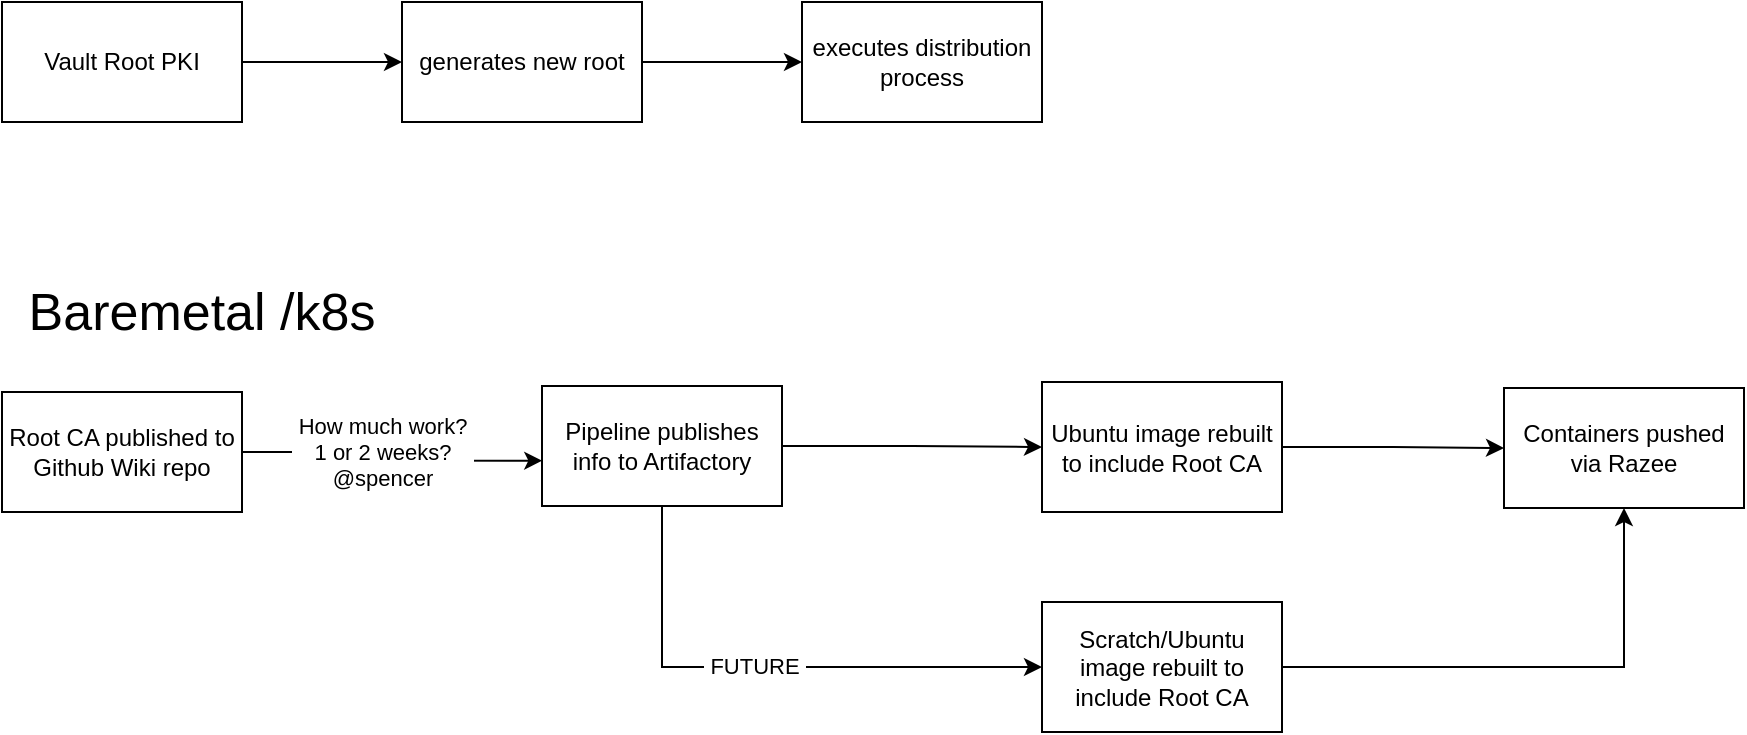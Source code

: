 <mxfile version="21.2.8" type="device">
  <diagram name="Page-1" id="MDxAw-oNKGZ40Wkf6vaY">
    <mxGraphModel dx="1401" dy="1154" grid="1" gridSize="10" guides="1" tooltips="1" connect="1" arrows="1" fold="1" page="1" pageScale="1" pageWidth="1100" pageHeight="850" math="0" shadow="0">
      <root>
        <mxCell id="0" />
        <mxCell id="1" parent="0" />
        <mxCell id="IxAwCNW4t3QejC4aEVo8-3" value="" style="edgeStyle=orthogonalEdgeStyle;rounded=0;orthogonalLoop=1;jettySize=auto;html=1;" edge="1" parent="1" source="IxAwCNW4t3QejC4aEVo8-1" target="IxAwCNW4t3QejC4aEVo8-2">
          <mxGeometry relative="1" as="geometry" />
        </mxCell>
        <mxCell id="IxAwCNW4t3QejC4aEVo8-1" value="Vault Root PKI" style="rounded=0;whiteSpace=wrap;html=1;" vertex="1" parent="1">
          <mxGeometry x="20" y="130" width="120" height="60" as="geometry" />
        </mxCell>
        <mxCell id="IxAwCNW4t3QejC4aEVo8-5" value="" style="edgeStyle=orthogonalEdgeStyle;rounded=0;orthogonalLoop=1;jettySize=auto;html=1;" edge="1" parent="1" source="IxAwCNW4t3QejC4aEVo8-2" target="IxAwCNW4t3QejC4aEVo8-4">
          <mxGeometry relative="1" as="geometry" />
        </mxCell>
        <mxCell id="IxAwCNW4t3QejC4aEVo8-2" value="generates new root" style="rounded=0;whiteSpace=wrap;html=1;" vertex="1" parent="1">
          <mxGeometry x="220" y="130" width="120" height="60" as="geometry" />
        </mxCell>
        <mxCell id="IxAwCNW4t3QejC4aEVo8-4" value="executes distribution process" style="rounded=0;whiteSpace=wrap;html=1;" vertex="1" parent="1">
          <mxGeometry x="420" y="130" width="120" height="60" as="geometry" />
        </mxCell>
        <mxCell id="IxAwCNW4t3QejC4aEVo8-25" style="edgeStyle=orthogonalEdgeStyle;rounded=0;orthogonalLoop=1;jettySize=auto;html=1;exitX=1;exitY=0.5;exitDx=0;exitDy=0;entryX=0.001;entryY=0.622;entryDx=0;entryDy=0;entryPerimeter=0;" edge="1" parent="1" source="IxAwCNW4t3QejC4aEVo8-13" target="IxAwCNW4t3QejC4aEVo8-16">
          <mxGeometry relative="1" as="geometry" />
        </mxCell>
        <mxCell id="IxAwCNW4t3QejC4aEVo8-27" value="&amp;nbsp;How much work?&amp;nbsp;&lt;br&gt;1 or 2 weeks?&lt;br&gt;@spencer" style="edgeLabel;html=1;align=center;verticalAlign=middle;resizable=0;points=[];" vertex="1" connectable="0" parent="IxAwCNW4t3QejC4aEVo8-25">
          <mxGeometry x="-0.224" y="-2" relative="1" as="geometry">
            <mxPoint x="10" y="-2" as="offset" />
          </mxGeometry>
        </mxCell>
        <mxCell id="IxAwCNW4t3QejC4aEVo8-13" value="Root CA published to Github Wiki repo" style="rounded=0;whiteSpace=wrap;html=1;" vertex="1" parent="1">
          <mxGeometry x="20" y="325" width="120" height="60" as="geometry" />
        </mxCell>
        <mxCell id="IxAwCNW4t3QejC4aEVo8-14" value="&lt;font style=&quot;font-size: 26px;&quot;&gt;Baremetal /k8s&lt;/font&gt;" style="text;html=1;strokeColor=none;fillColor=none;align=center;verticalAlign=middle;whiteSpace=wrap;rounded=0;" vertex="1" parent="1">
          <mxGeometry x="20" y="270" width="200" height="30" as="geometry" />
        </mxCell>
        <mxCell id="IxAwCNW4t3QejC4aEVo8-19" value="" style="edgeStyle=orthogonalEdgeStyle;rounded=0;orthogonalLoop=1;jettySize=auto;html=1;entryX=0;entryY=0.5;entryDx=0;entryDy=0;" edge="1" parent="1" source="IxAwCNW4t3QejC4aEVo8-16" target="IxAwCNW4t3QejC4aEVo8-18">
          <mxGeometry x="-0.004" relative="1" as="geometry">
            <mxPoint as="offset" />
          </mxGeometry>
        </mxCell>
        <mxCell id="IxAwCNW4t3QejC4aEVo8-16" value="Pipeline publishes info to Artifactory" style="rounded=0;whiteSpace=wrap;html=1;" vertex="1" parent="1">
          <mxGeometry x="290" y="322" width="120" height="60" as="geometry" />
        </mxCell>
        <mxCell id="IxAwCNW4t3QejC4aEVo8-22" style="edgeStyle=orthogonalEdgeStyle;rounded=0;orthogonalLoop=1;jettySize=auto;html=1;exitX=1;exitY=0.5;exitDx=0;exitDy=0;entryX=0;entryY=0.5;entryDx=0;entryDy=0;" edge="1" parent="1" source="IxAwCNW4t3QejC4aEVo8-18" target="IxAwCNW4t3QejC4aEVo8-20">
          <mxGeometry relative="1" as="geometry" />
        </mxCell>
        <mxCell id="IxAwCNW4t3QejC4aEVo8-18" value="Ubuntu image rebuilt to include Root CA" style="rounded=0;whiteSpace=wrap;html=1;" vertex="1" parent="1">
          <mxGeometry x="540" y="320" width="120" height="65" as="geometry" />
        </mxCell>
        <mxCell id="IxAwCNW4t3QejC4aEVo8-20" value="Containers pushed via Razee" style="rounded=0;whiteSpace=wrap;html=1;" vertex="1" parent="1">
          <mxGeometry x="771" y="323" width="120" height="60" as="geometry" />
        </mxCell>
        <mxCell id="IxAwCNW4t3QejC4aEVo8-29" style="edgeStyle=orthogonalEdgeStyle;rounded=0;orthogonalLoop=1;jettySize=auto;html=1;exitX=0;exitY=0.5;exitDx=0;exitDy=0;entryX=0.5;entryY=1;entryDx=0;entryDy=0;endArrow=none;endFill=0;startArrow=classic;startFill=1;" edge="1" parent="1" source="IxAwCNW4t3QejC4aEVo8-28" target="IxAwCNW4t3QejC4aEVo8-16">
          <mxGeometry relative="1" as="geometry" />
        </mxCell>
        <mxCell id="IxAwCNW4t3QejC4aEVo8-30" value="&amp;nbsp;FUTURE&amp;nbsp;" style="edgeLabel;html=1;align=center;verticalAlign=middle;resizable=0;points=[];" vertex="1" connectable="0" parent="IxAwCNW4t3QejC4aEVo8-29">
          <mxGeometry x="0.064" y="-1" relative="1" as="geometry">
            <mxPoint as="offset" />
          </mxGeometry>
        </mxCell>
        <mxCell id="IxAwCNW4t3QejC4aEVo8-31" style="edgeStyle=orthogonalEdgeStyle;rounded=0;orthogonalLoop=1;jettySize=auto;html=1;exitX=1;exitY=0.5;exitDx=0;exitDy=0;entryX=0.5;entryY=1;entryDx=0;entryDy=0;" edge="1" parent="1" source="IxAwCNW4t3QejC4aEVo8-28" target="IxAwCNW4t3QejC4aEVo8-20">
          <mxGeometry relative="1" as="geometry" />
        </mxCell>
        <mxCell id="IxAwCNW4t3QejC4aEVo8-28" value="Scratch/Ubuntu image rebuilt to include Root CA" style="rounded=0;whiteSpace=wrap;html=1;" vertex="1" parent="1">
          <mxGeometry x="540" y="430" width="120" height="65" as="geometry" />
        </mxCell>
      </root>
    </mxGraphModel>
  </diagram>
</mxfile>
